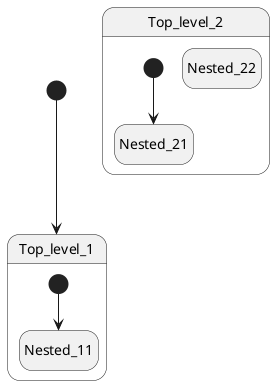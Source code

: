 @startuml
hide empty description
state Top_level_1 {
    state Nested_11
    
    [*] --> Nested_11
}
state Top_level_2 {
    state Nested_21
    state Nested_22
    
    [*] --> Nested_21
}

[*] --> Top_level_1
@enduml
